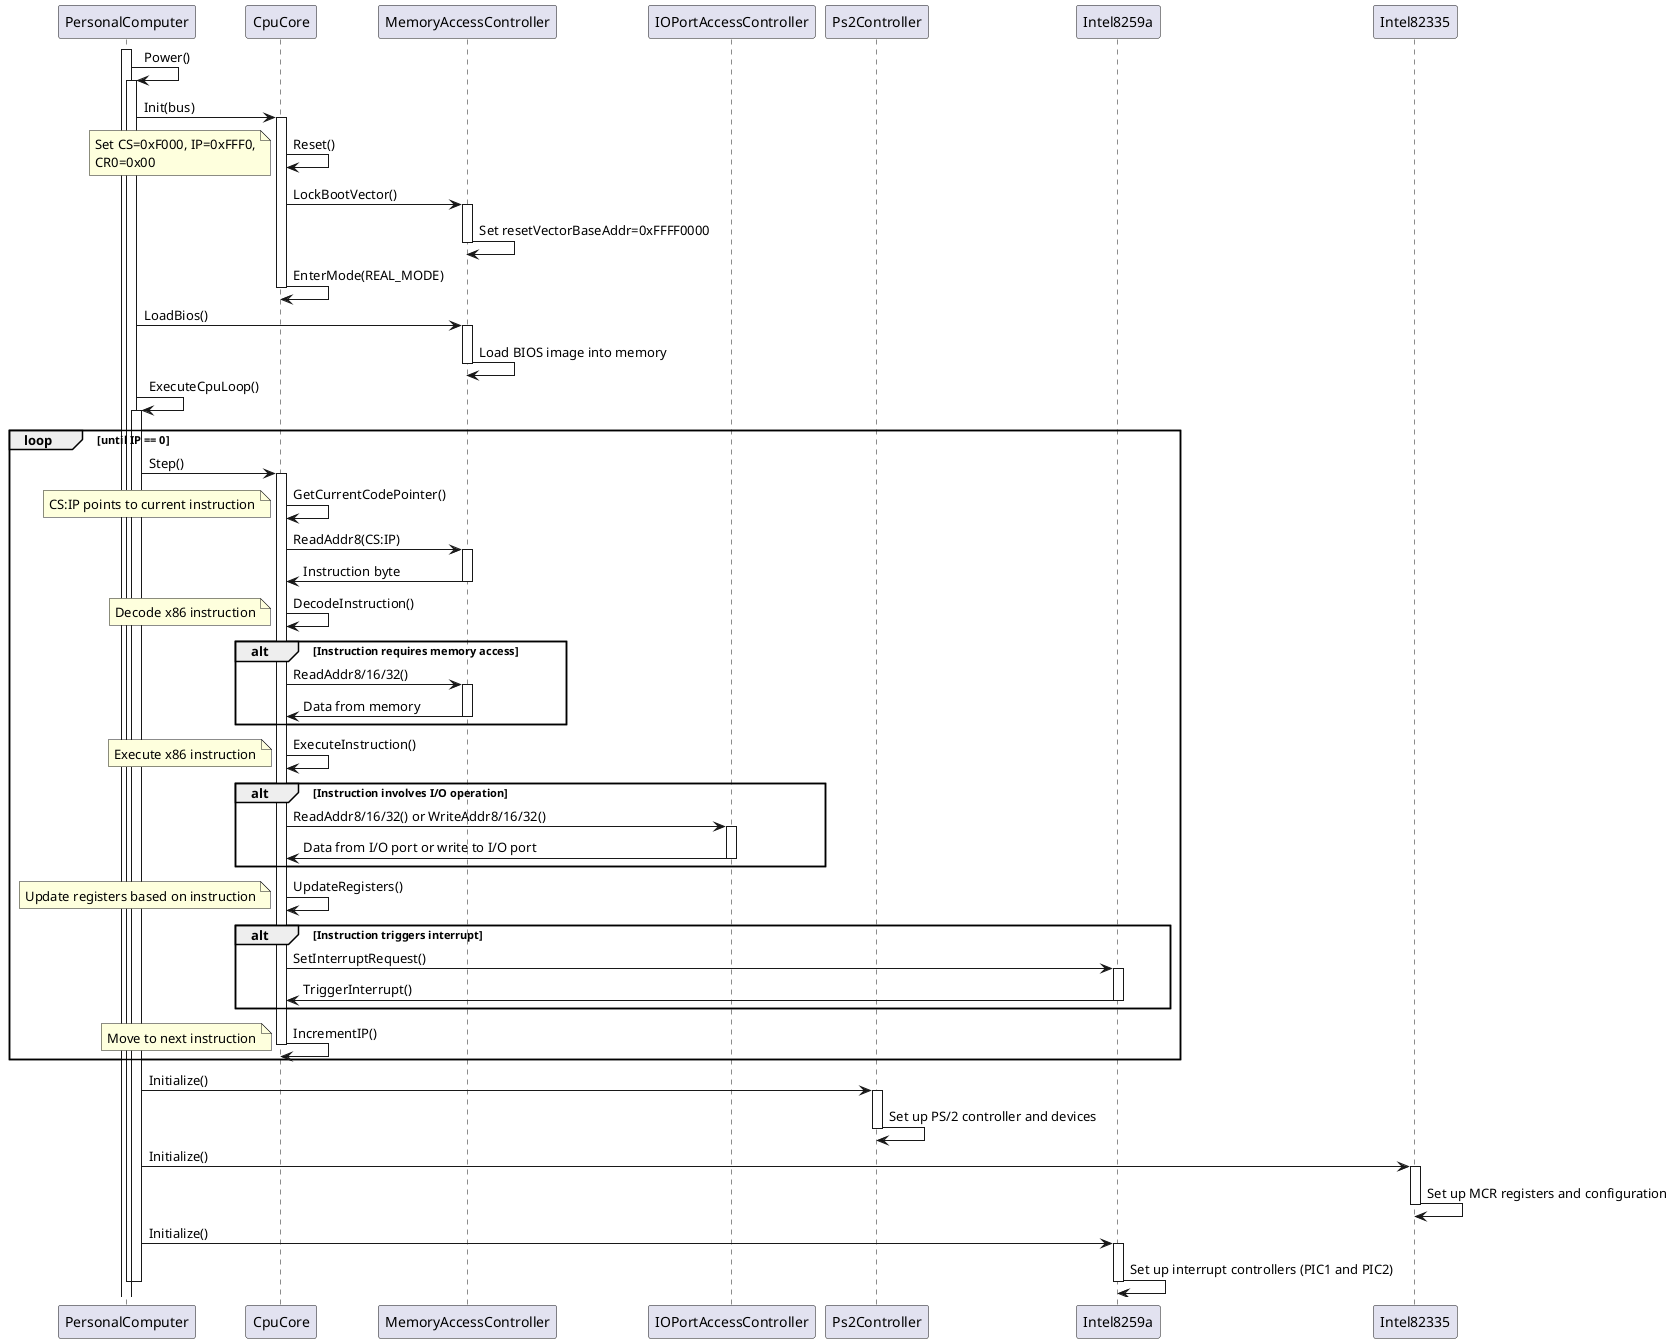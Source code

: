 @startuml
participant "PersonalComputer" as PC
participant "CpuCore" as CPU
participant "MemoryAccessController" as MEM
participant "IOPortAccessController" as IO
participant "Ps2Controller" as PS2
participant "Intel8259a" as PIC
participant "Intel82335" as MCR

activate PC

PC -> PC: Power()
activate PC

PC -> CPU: Init(bus)
activate CPU
CPU -> CPU: Reset()
note left: Set CS=0xF000, IP=0xFFF0,\nCR0=0x00
CPU -> MEM: LockBootVector()
activate MEM
MEM -> MEM: Set resetVectorBaseAddr=0xFFFF0000
deactivate MEM
CPU -> CPU: EnterMode(REAL_MODE)
deactivate CPU

PC -> MEM: LoadBios()
activate MEM
MEM -> MEM: Load BIOS image into memory
deactivate MEM

PC -> PC: ExecuteCpuLoop()
activate PC

loop until IP == 0
PC -> CPU: Step()
activate CPU
CPU -> CPU: GetCurrentCodePointer()
note left: CS:IP points to current instruction

CPU -> MEM: ReadAddr8(CS:IP)
activate MEM
MEM -> CPU: Instruction byte
deactivate MEM

CPU -> CPU: DecodeInstruction()
note left: Decode x86 instruction

alt Instruction requires memory access
    CPU -> MEM: ReadAddr8/16/32()
    activate MEM
    MEM -> CPU: Data from memory
    deactivate MEM
end

CPU -> CPU: ExecuteInstruction()
note left: Execute x86 instruction

alt Instruction involves I/O operation
    CPU -> IO: ReadAddr8/16/32() or WriteAddr8/16/32()
    activate IO
    IO -> CPU: Data from I/O port or write to I/O port
    deactivate IO
end

CPU -> CPU: UpdateRegisters()
note left: Update registers based on instruction

alt Instruction triggers interrupt
    CPU -> PIC: SetInterruptRequest()
    activate PIC
    PIC -> CPU: TriggerInterrupt()
    deactivate PIC
end

CPU -> CPU: IncrementIP()
note left: Move to next instruction

deactivate CPU
end

PC -> PS2: Initialize()
activate PS2
PS2 -> PS2: Set up PS/2 controller and devices
deactivate PS2

PC -> MCR: Initialize()
activate MCR
MCR -> MCR: Set up MCR registers and configuration
deactivate MCR

PC -> PIC: Initialize()
activate PIC
PIC -> PIC: Set up interrupt controllers (PIC1 and PIC2)
deactivate PIC

deactivate PC
deactivate PC

@enduml